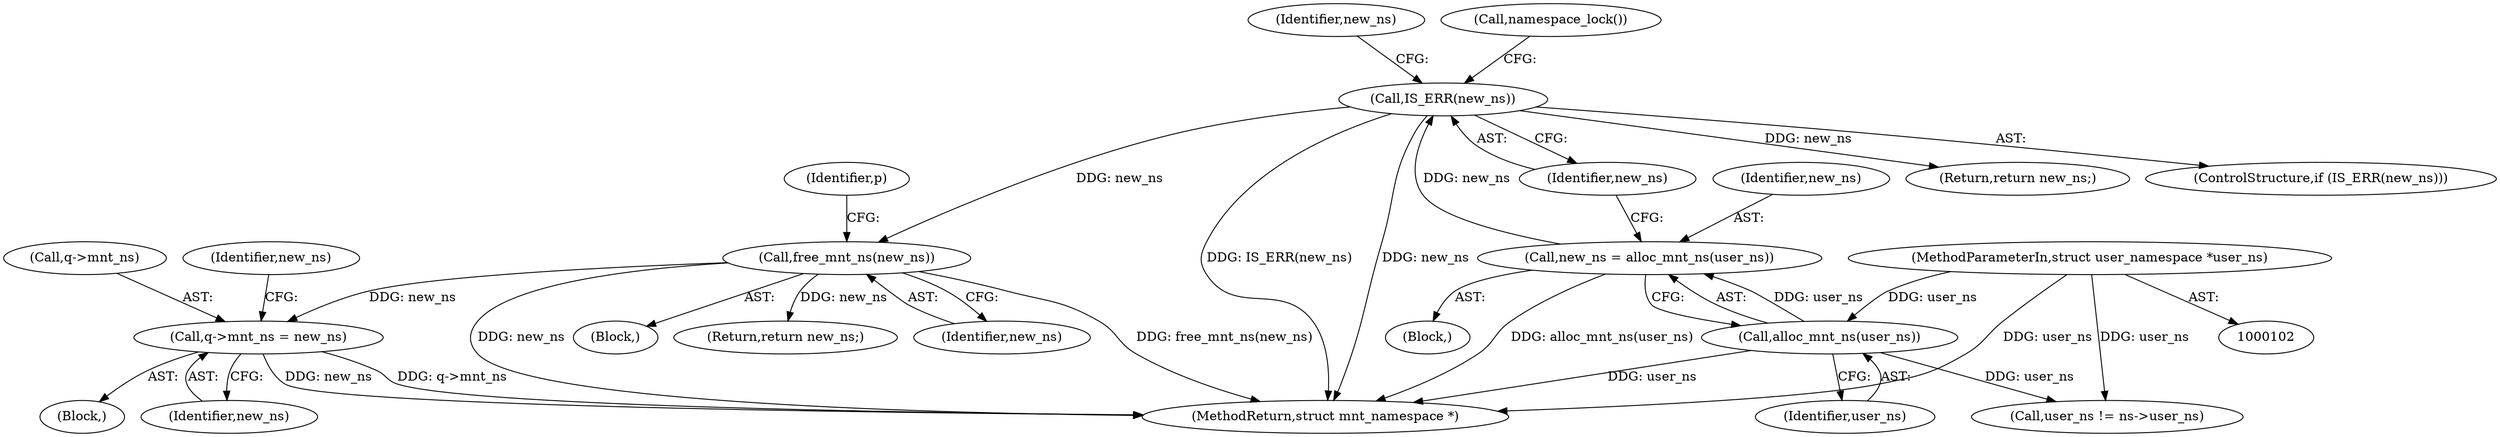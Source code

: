 digraph "0_linux_d29216842a85c7970c536108e093963f02714498_2@pointer" {
"1000184" [label="(Call,q->mnt_ns = new_ns)"];
"1000176" [label="(Call,free_mnt_ns(new_ns))"];
"1000145" [label="(Call,IS_ERR(new_ns))"];
"1000140" [label="(Call,new_ns = alloc_mnt_ns(user_ns))"];
"1000142" [label="(Call,alloc_mnt_ns(user_ns))"];
"1000105" [label="(MethodParameterIn,struct user_namespace *user_ns)"];
"1000185" [label="(Call,q->mnt_ns)"];
"1000179" [label="(Identifier,p)"];
"1000147" [label="(Return,return new_ns;)"];
"1000107" [label="(Block,)"];
"1000148" [label="(Identifier,new_ns)"];
"1000183" [label="(Block,)"];
"1000145" [label="(Call,IS_ERR(new_ns))"];
"1000177" [label="(Identifier,new_ns)"];
"1000291" [label="(MethodReturn,struct mnt_namespace *)"];
"1000146" [label="(Identifier,new_ns)"];
"1000105" [label="(MethodParameterIn,struct user_namespace *user_ns)"];
"1000140" [label="(Call,new_ns = alloc_mnt_ns(user_ns))"];
"1000176" [label="(Call,free_mnt_ns(new_ns))"];
"1000156" [label="(Call,user_ns != ns->user_ns)"];
"1000174" [label="(Block,)"];
"1000188" [label="(Identifier,new_ns)"];
"1000144" [label="(ControlStructure,if (IS_ERR(new_ns)))"];
"1000149" [label="(Call,namespace_lock())"];
"1000184" [label="(Call,q->mnt_ns = new_ns)"];
"1000142" [label="(Call,alloc_mnt_ns(user_ns))"];
"1000141" [label="(Identifier,new_ns)"];
"1000143" [label="(Identifier,user_ns)"];
"1000191" [label="(Identifier,new_ns)"];
"1000289" [label="(Return,return new_ns;)"];
"1000184" -> "1000183"  [label="AST: "];
"1000184" -> "1000188"  [label="CFG: "];
"1000185" -> "1000184"  [label="AST: "];
"1000188" -> "1000184"  [label="AST: "];
"1000191" -> "1000184"  [label="CFG: "];
"1000184" -> "1000291"  [label="DDG: q->mnt_ns"];
"1000184" -> "1000291"  [label="DDG: new_ns"];
"1000176" -> "1000184"  [label="DDG: new_ns"];
"1000176" -> "1000174"  [label="AST: "];
"1000176" -> "1000177"  [label="CFG: "];
"1000177" -> "1000176"  [label="AST: "];
"1000179" -> "1000176"  [label="CFG: "];
"1000176" -> "1000291"  [label="DDG: free_mnt_ns(new_ns)"];
"1000176" -> "1000291"  [label="DDG: new_ns"];
"1000145" -> "1000176"  [label="DDG: new_ns"];
"1000176" -> "1000289"  [label="DDG: new_ns"];
"1000145" -> "1000144"  [label="AST: "];
"1000145" -> "1000146"  [label="CFG: "];
"1000146" -> "1000145"  [label="AST: "];
"1000148" -> "1000145"  [label="CFG: "];
"1000149" -> "1000145"  [label="CFG: "];
"1000145" -> "1000291"  [label="DDG: IS_ERR(new_ns)"];
"1000145" -> "1000291"  [label="DDG: new_ns"];
"1000140" -> "1000145"  [label="DDG: new_ns"];
"1000145" -> "1000147"  [label="DDG: new_ns"];
"1000140" -> "1000107"  [label="AST: "];
"1000140" -> "1000142"  [label="CFG: "];
"1000141" -> "1000140"  [label="AST: "];
"1000142" -> "1000140"  [label="AST: "];
"1000146" -> "1000140"  [label="CFG: "];
"1000140" -> "1000291"  [label="DDG: alloc_mnt_ns(user_ns)"];
"1000142" -> "1000140"  [label="DDG: user_ns"];
"1000142" -> "1000143"  [label="CFG: "];
"1000143" -> "1000142"  [label="AST: "];
"1000142" -> "1000291"  [label="DDG: user_ns"];
"1000105" -> "1000142"  [label="DDG: user_ns"];
"1000142" -> "1000156"  [label="DDG: user_ns"];
"1000105" -> "1000102"  [label="AST: "];
"1000105" -> "1000291"  [label="DDG: user_ns"];
"1000105" -> "1000156"  [label="DDG: user_ns"];
}
